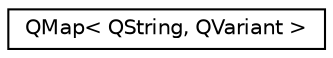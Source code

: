 digraph "类继承关系图"
{
  edge [fontname="Helvetica",fontsize="10",labelfontname="Helvetica",labelfontsize="10"];
  node [fontname="Helvetica",fontsize="10",shape=record];
  rankdir="LR";
  Node0 [label="QMap\< QString, QVariant \>",height=0.2,width=0.4,color="black", fillcolor="white", style="filled",URL="$class_q_map.html"];
}
